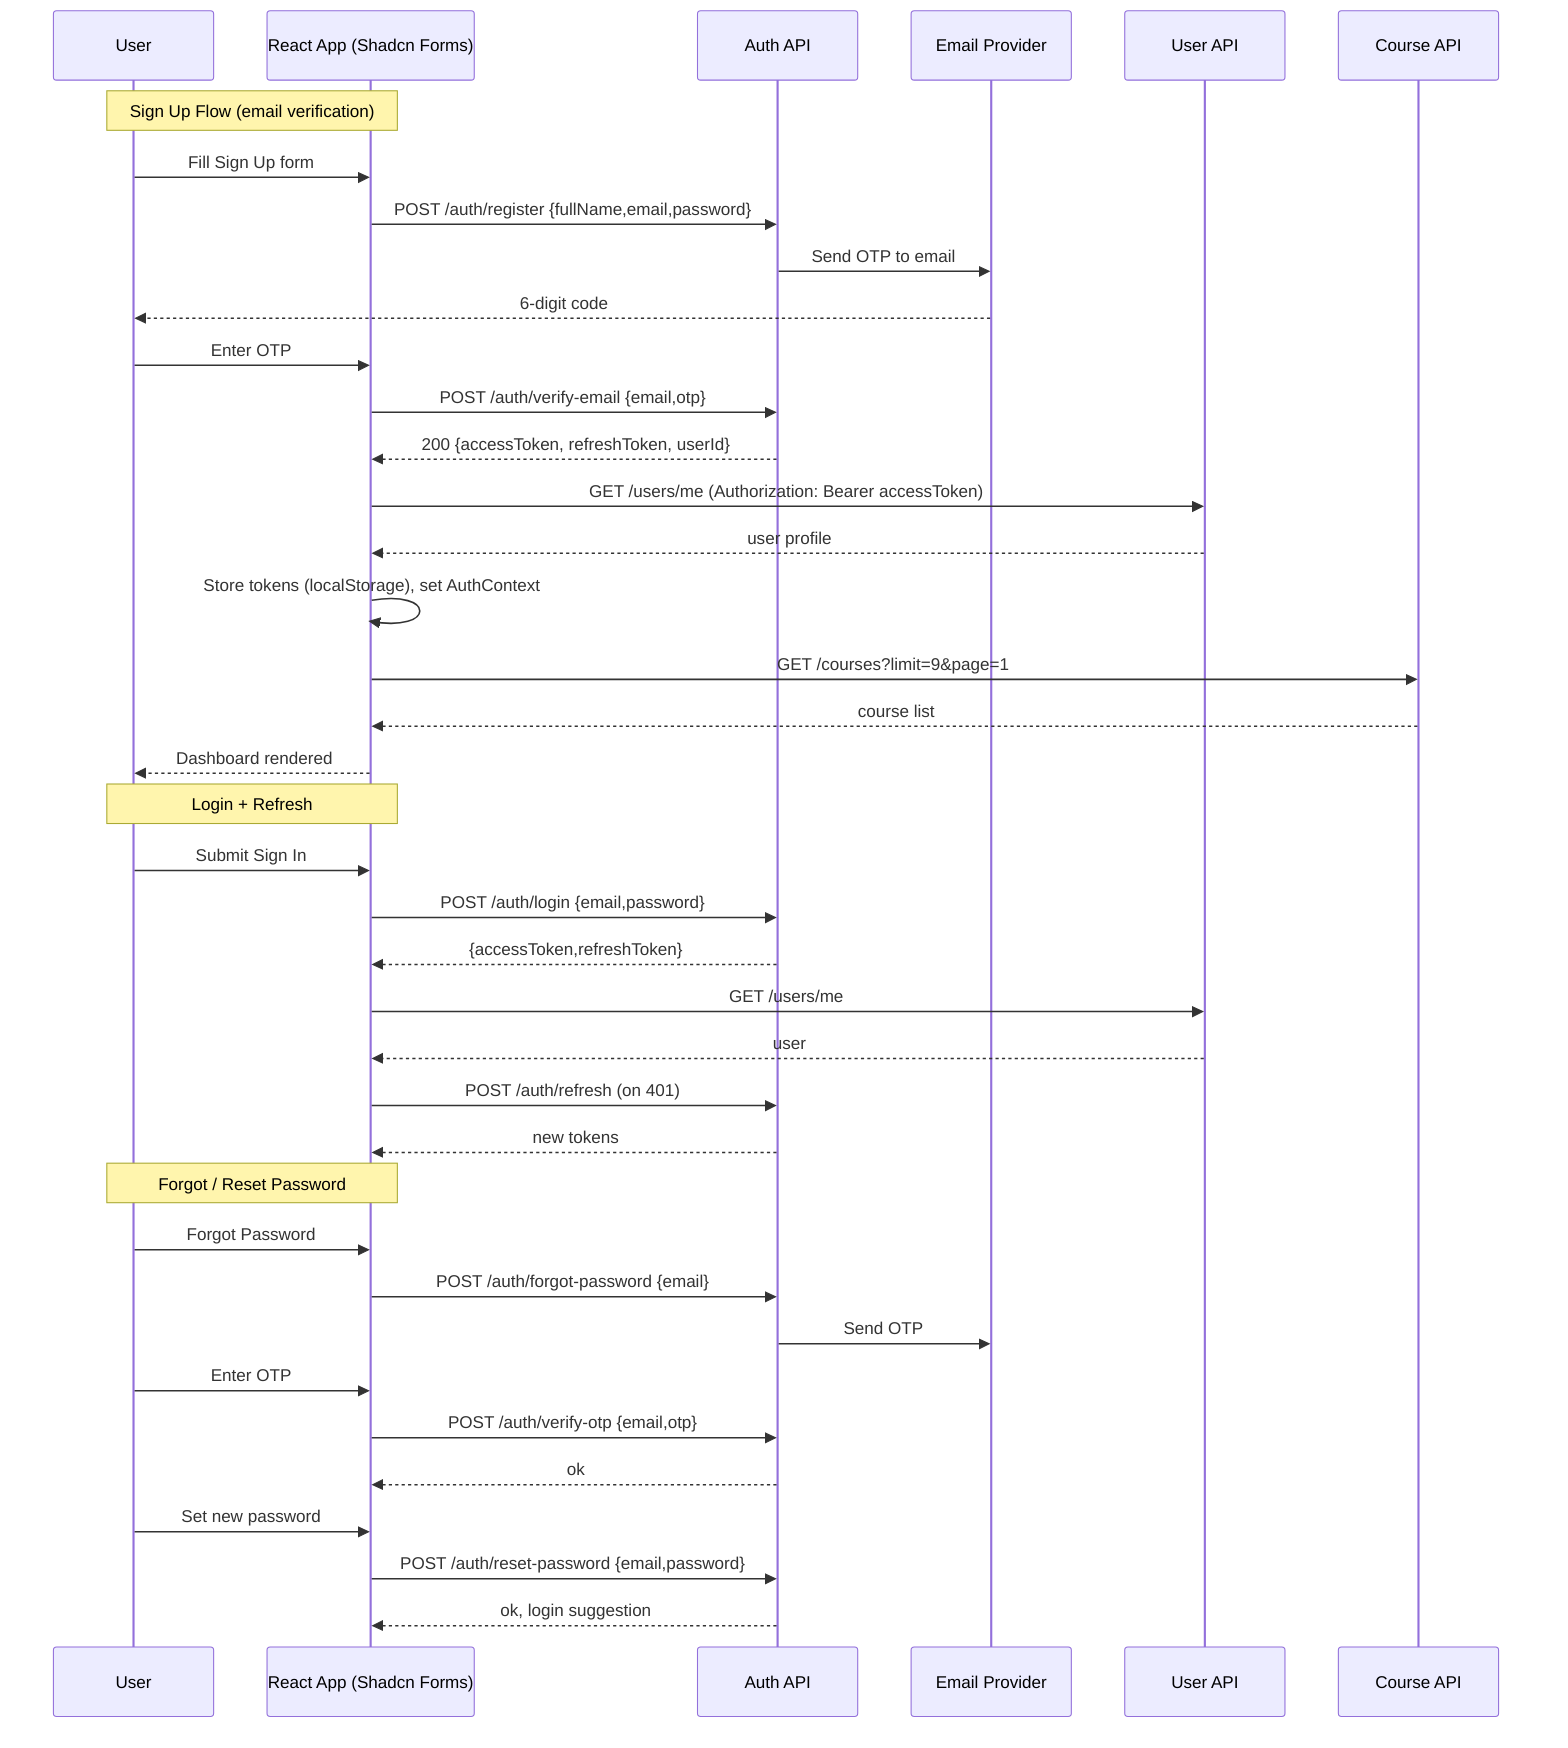 sequenceDiagram
  participant U as User
  participant UI as React App (Shadcn Forms)
  participant AUTH as Auth API
  participant EMAIL as Email Provider
  participant USER as User API
  participant COURSE as Course API

  Note over U,UI: Sign Up Flow (email verification)
  U->>UI: Fill Sign Up form
  UI->>AUTH: POST /auth/register {fullName,email,password}
  AUTH->>EMAIL: Send OTP to email
  EMAIL-->>U: 6-digit code
  U->>UI: Enter OTP
  UI->>AUTH: POST /auth/verify-email {email,otp}
  AUTH-->>UI: 200 {accessToken, refreshToken, userId}
  UI->>USER: GET /users/me (Authorization: Bearer accessToken)
  USER-->>UI: user profile
  UI->>UI: Store tokens (localStorage), set AuthContext
  UI->>COURSE: GET /courses?limit=9&page=1
  COURSE-->>UI: course list
  UI-->>U: Dashboard rendered

  Note over U,UI: Login + Refresh
  U->>UI: Submit Sign In
  UI->>AUTH: POST /auth/login {email,password}
  AUTH-->>UI: {accessToken,refreshToken}
  UI->>USER: GET /users/me
  USER-->>UI: user
  UI->>AUTH: POST /auth/refresh (on 401)
  AUTH-->>UI: new tokens

  Note over U,UI: Forgot / Reset Password
  U->>UI: Forgot Password
  UI->>AUTH: POST /auth/forgot-password {email}
  AUTH->>EMAIL: Send OTP
  U->>UI: Enter OTP
  UI->>AUTH: POST /auth/verify-otp {email,otp}
  AUTH-->>UI: ok
  U->>UI: Set new password
  UI->>AUTH: POST /auth/reset-password {email,password}
  AUTH-->>UI: ok, login suggestion